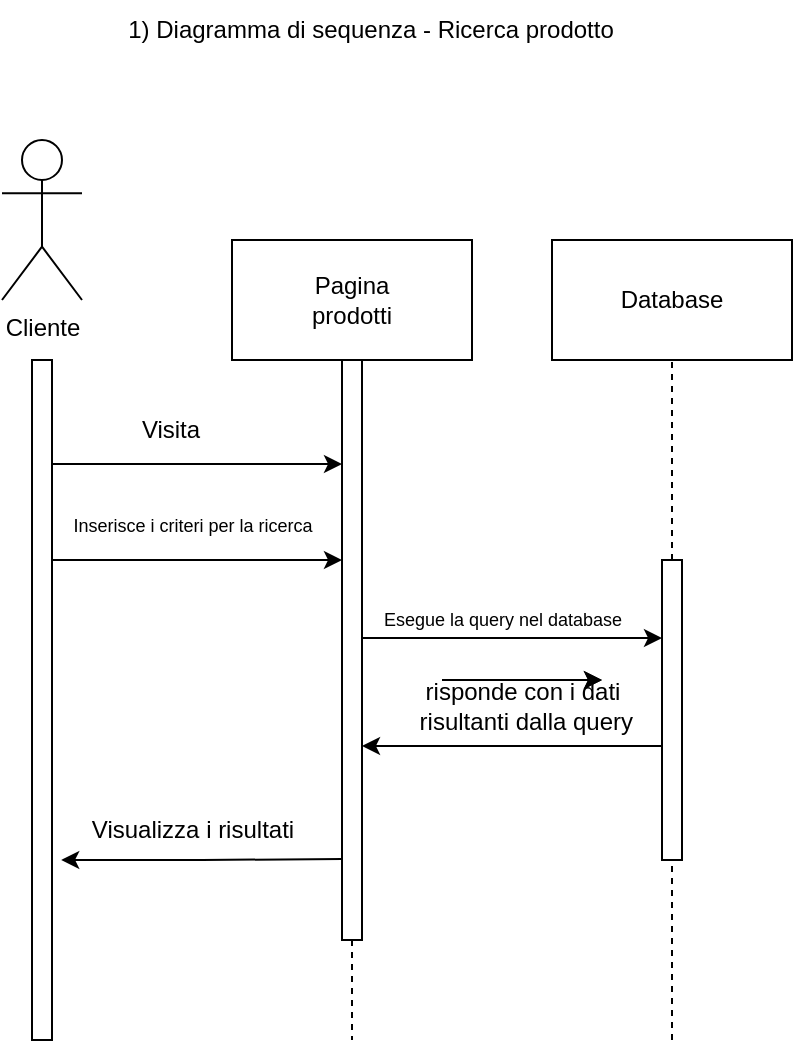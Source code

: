 <mxfile version="22.1.11" type="device" pages="3">
  <diagram name="Page-1" id="2YBvvXClWsGukQMizWep">
    <mxGraphModel dx="1050" dy="565" grid="1" gridSize="10" guides="1" tooltips="1" connect="1" arrows="1" fold="1" page="1" pageScale="1" pageWidth="850" pageHeight="1100" math="0" shadow="0">
      <root>
        <mxCell id="0" />
        <mxCell id="1" parent="0" />
        <mxCell id="IvM0HMc6xLpht27QJ9DL-1" value="1) Diagramma di sequenza - Ricerca prodotto" style="text;html=1;align=center;verticalAlign=middle;resizable=0;points=[];autosize=1;strokeColor=none;fillColor=none;" vertex="1" parent="1">
          <mxGeometry x="279" y="40" width="270" height="30" as="geometry" />
        </mxCell>
        <mxCell id="IvM0HMc6xLpht27QJ9DL-2" style="edgeStyle=orthogonalEdgeStyle;rounded=0;orthogonalLoop=1;jettySize=auto;html=1;exitX=1;exitY=0.25;exitDx=0;exitDy=0;entryX=0;entryY=0.25;entryDx=0;entryDy=0;" edge="1" parent="1">
          <mxGeometry relative="1" as="geometry">
            <mxPoint x="255" y="272.0" as="sourcePoint" />
            <mxPoint x="400" y="272" as="targetPoint" />
          </mxGeometry>
        </mxCell>
        <mxCell id="IvM0HMc6xLpht27QJ9DL-3" style="edgeStyle=orthogonalEdgeStyle;rounded=0;orthogonalLoop=1;jettySize=auto;html=1;exitX=1;exitY=0.25;exitDx=0;exitDy=0;entryX=0;entryY=0.25;entryDx=0;entryDy=0;" edge="1" parent="1">
          <mxGeometry relative="1" as="geometry">
            <mxPoint x="255" y="320.0" as="sourcePoint" />
            <mxPoint x="400" y="320" as="targetPoint" />
          </mxGeometry>
        </mxCell>
        <mxCell id="IvM0HMc6xLpht27QJ9DL-4" value="" style="whiteSpace=wrap;html=1;" vertex="1" parent="1">
          <mxGeometry x="245" y="220" width="10" height="340" as="geometry" />
        </mxCell>
        <mxCell id="IvM0HMc6xLpht27QJ9DL-5" value="Cliente" style="shape=umlActor;verticalLabelPosition=bottom;verticalAlign=top;html=1;" vertex="1" parent="1">
          <mxGeometry x="230" y="110" width="40" height="80" as="geometry" />
        </mxCell>
        <mxCell id="IvM0HMc6xLpht27QJ9DL-6" style="edgeStyle=orthogonalEdgeStyle;rounded=0;orthogonalLoop=1;jettySize=auto;html=1;exitX=1;exitY=0.25;exitDx=0;exitDy=0;entryX=0;entryY=0.25;entryDx=0;entryDy=0;" edge="1" parent="1">
          <mxGeometry relative="1" as="geometry">
            <mxPoint x="410" y="359.0" as="sourcePoint" />
            <mxPoint x="560" y="359" as="targetPoint" />
          </mxGeometry>
        </mxCell>
        <mxCell id="IvM0HMc6xLpht27QJ9DL-7" value="" style="whiteSpace=wrap;html=1;" vertex="1" parent="1">
          <mxGeometry x="400" y="220" width="10" height="290" as="geometry" />
        </mxCell>
        <mxCell id="IvM0HMc6xLpht27QJ9DL-8" style="edgeStyle=orthogonalEdgeStyle;rounded=0;orthogonalLoop=1;jettySize=auto;html=1;exitX=0;exitY=0.5;exitDx=0;exitDy=0;entryX=1;entryY=0.5;entryDx=0;entryDy=0;" edge="1" parent="1">
          <mxGeometry relative="1" as="geometry">
            <mxPoint x="560" y="413" as="sourcePoint" />
            <mxPoint x="410" y="413" as="targetPoint" />
          </mxGeometry>
        </mxCell>
        <mxCell id="IvM0HMc6xLpht27QJ9DL-9" value="" style="whiteSpace=wrap;html=1;" vertex="1" parent="1">
          <mxGeometry x="560" y="320" width="10" height="150" as="geometry" />
        </mxCell>
        <mxCell id="IvM0HMc6xLpht27QJ9DL-10" value="Pagina&lt;br&gt;prodotti" style="rounded=0;whiteSpace=wrap;html=1;" vertex="1" parent="1">
          <mxGeometry x="345" y="160" width="120" height="60" as="geometry" />
        </mxCell>
        <mxCell id="IvM0HMc6xLpht27QJ9DL-11" value="Visita" style="text;html=1;align=center;verticalAlign=middle;resizable=0;points=[];autosize=1;strokeColor=none;fillColor=none;" vertex="1" parent="1">
          <mxGeometry x="289" y="240" width="50" height="30" as="geometry" />
        </mxCell>
        <mxCell id="IvM0HMc6xLpht27QJ9DL-12" value="Inserisce i criteri per la ricerca" style="text;html=1;align=center;verticalAlign=middle;resizable=0;points=[];autosize=1;strokeColor=none;fillColor=none;fontSize=9;" vertex="1" parent="1">
          <mxGeometry x="255" y="293" width="140" height="20" as="geometry" />
        </mxCell>
        <mxCell id="IvM0HMc6xLpht27QJ9DL-13" value="Database" style="whiteSpace=wrap;html=1;" vertex="1" parent="1">
          <mxGeometry x="505" y="160" width="120" height="60" as="geometry" />
        </mxCell>
        <mxCell id="IvM0HMc6xLpht27QJ9DL-14" value="Esegue la query nel database" style="text;html=1;align=center;verticalAlign=middle;resizable=0;points=[];autosize=1;strokeColor=none;fillColor=none;fontSize=9;" vertex="1" parent="1">
          <mxGeometry x="410" y="340" width="140" height="20" as="geometry" />
        </mxCell>
        <mxCell id="IvM0HMc6xLpht27QJ9DL-15" style="edgeStyle=orthogonalEdgeStyle;rounded=0;orthogonalLoop=1;jettySize=auto;html=1;exitX=0;exitY=0.75;exitDx=0;exitDy=0;entryX=1.46;entryY=0.641;entryDx=0;entryDy=0;entryPerimeter=0;" edge="1" parent="1">
          <mxGeometry relative="1" as="geometry">
            <mxPoint x="400" y="469.5" as="sourcePoint" />
            <mxPoint x="259.6" y="469.94" as="targetPoint" />
          </mxGeometry>
        </mxCell>
        <mxCell id="IvM0HMc6xLpht27QJ9DL-16" value="Visualizza i risultati" style="text;html=1;align=center;verticalAlign=middle;resizable=0;points=[];autosize=1;strokeColor=none;fillColor=none;" vertex="1" parent="1">
          <mxGeometry x="265" y="440" width="120" height="30" as="geometry" />
        </mxCell>
        <mxCell id="IvM0HMc6xLpht27QJ9DL-17" value="risponde con i dati&lt;br&gt;&amp;nbsp;risultanti dalla query" style="text;html=1;align=center;verticalAlign=middle;resizable=0;points=[];autosize=1;strokeColor=none;fillColor=none;" vertex="1" parent="1">
          <mxGeometry x="425" y="373" width="130" height="40" as="geometry" />
        </mxCell>
        <mxCell id="490nEBVonBvZ2mvDbbNe-1" value="" style="edgeStyle=none;orthogonalLoop=1;jettySize=auto;html=1;rounded=0;" edge="1" parent="1">
          <mxGeometry width="80" relative="1" as="geometry">
            <mxPoint x="450" y="380" as="sourcePoint" />
            <mxPoint x="530" y="380" as="targetPoint" />
            <Array as="points" />
          </mxGeometry>
        </mxCell>
        <mxCell id="490nEBVonBvZ2mvDbbNe-3" value="" style="edgeStyle=none;orthogonalLoop=1;jettySize=auto;html=1;rounded=0;" edge="1" parent="1">
          <mxGeometry width="80" relative="1" as="geometry">
            <mxPoint x="450" y="380" as="sourcePoint" />
            <mxPoint x="530" y="380" as="targetPoint" />
            <Array as="points" />
          </mxGeometry>
        </mxCell>
        <mxCell id="490nEBVonBvZ2mvDbbNe-12" value="" style="endArrow=none;dashed=1;html=1;rounded=0;entryX=0.5;entryY=1;entryDx=0;entryDy=0;exitX=0.5;exitY=0;exitDx=0;exitDy=0;" edge="1" parent="1" source="IvM0HMc6xLpht27QJ9DL-9" target="IvM0HMc6xLpht27QJ9DL-13">
          <mxGeometry width="50" height="50" relative="1" as="geometry">
            <mxPoint x="470" y="420" as="sourcePoint" />
            <mxPoint x="520" y="370" as="targetPoint" />
          </mxGeometry>
        </mxCell>
        <mxCell id="490nEBVonBvZ2mvDbbNe-13" value="" style="endArrow=none;dashed=1;html=1;rounded=0;entryX=0.5;entryY=1;entryDx=0;entryDy=0;" edge="1" parent="1" target="IvM0HMc6xLpht27QJ9DL-9">
          <mxGeometry width="50" height="50" relative="1" as="geometry">
            <mxPoint x="565" y="560" as="sourcePoint" />
            <mxPoint x="620" y="490" as="targetPoint" />
          </mxGeometry>
        </mxCell>
        <mxCell id="490nEBVonBvZ2mvDbbNe-14" value="" style="endArrow=none;dashed=1;html=1;rounded=0;exitX=0.5;exitY=1;exitDx=0;exitDy=0;" edge="1" parent="1" source="IvM0HMc6xLpht27QJ9DL-7">
          <mxGeometry width="50" height="50" relative="1" as="geometry">
            <mxPoint x="470" y="420" as="sourcePoint" />
            <mxPoint x="405" y="560" as="targetPoint" />
          </mxGeometry>
        </mxCell>
      </root>
    </mxGraphModel>
  </diagram>
  <diagram id="iqaQif--zeJ1QCeHO-NO" name="Pagina-2">
    <mxGraphModel dx="1050" dy="565" grid="1" gridSize="10" guides="1" tooltips="1" connect="1" arrows="1" fold="1" page="1" pageScale="1" pageWidth="827" pageHeight="1169" math="0" shadow="0">
      <root>
        <mxCell id="0" />
        <mxCell id="1" parent="0" />
        <mxCell id="-fw-EC_z37optrE29KFD-1" value="2) Diagramma di sequenza - Aggiunta prodotto" style="text;html=1;align=center;verticalAlign=middle;resizable=0;points=[];autosize=1;strokeColor=none;fillColor=none;" vertex="1" parent="1">
          <mxGeometry x="279" y="40" width="270" height="30" as="geometry" />
        </mxCell>
        <mxCell id="1DBJHtBQXTtyACaokd0w-1" style="edgeStyle=orthogonalEdgeStyle;rounded=0;orthogonalLoop=1;jettySize=auto;html=1;exitX=1;exitY=0.25;exitDx=0;exitDy=0;entryX=0;entryY=0.25;entryDx=0;entryDy=0;" edge="1" parent="1">
          <mxGeometry relative="1" as="geometry">
            <mxPoint x="275" y="262.0" as="sourcePoint" />
            <mxPoint x="420" y="262" as="targetPoint" />
          </mxGeometry>
        </mxCell>
        <mxCell id="2FbtdX-QK3qGvaW-mJsI-1" style="edgeStyle=orthogonalEdgeStyle;rounded=0;orthogonalLoop=1;jettySize=auto;html=1;exitX=1;exitY=0.25;exitDx=0;exitDy=0;entryX=0;entryY=0.25;entryDx=0;entryDy=0;" edge="1" parent="1">
          <mxGeometry relative="1" as="geometry">
            <mxPoint x="275" y="310.0" as="sourcePoint" />
            <mxPoint x="420" y="310" as="targetPoint" />
          </mxGeometry>
        </mxCell>
        <mxCell id="L2CwkDltMrMf929zDzmg-1" value="" style="whiteSpace=wrap;html=1;" vertex="1" parent="1">
          <mxGeometry x="265" y="210" width="10" height="390" as="geometry" />
        </mxCell>
        <mxCell id="e1_481NEE4n9ZpXsYHlt-1" value="Amministratore" style="shape=umlActor;verticalLabelPosition=bottom;verticalAlign=top;html=1;" vertex="1" parent="1">
          <mxGeometry x="250" y="100" width="40" height="80" as="geometry" />
        </mxCell>
        <mxCell id="oBkXGUqtSF7BhtvL2uXm-12" style="edgeStyle=orthogonalEdgeStyle;rounded=0;orthogonalLoop=1;jettySize=auto;html=1;exitX=1;exitY=0.75;exitDx=0;exitDy=0;entryX=0;entryY=0.75;entryDx=0;entryDy=0;" edge="1" parent="1">
          <mxGeometry relative="1" as="geometry">
            <mxPoint x="430" y="477.5" as="sourcePoint" />
            <mxPoint x="575" y="477.5" as="targetPoint" />
          </mxGeometry>
        </mxCell>
        <mxCell id="7S4T1fX23yCi-Hebn6qv-1" value="" style="whiteSpace=wrap;html=1;" vertex="1" parent="1">
          <mxGeometry x="420" y="210" width="10" height="350" as="geometry" />
        </mxCell>
        <mxCell id="uiqYvJHJVWuArgXLrIz7-1" value="" style="whiteSpace=wrap;html=1;" vertex="1" parent="1">
          <mxGeometry x="575" y="390" width="10" height="140" as="geometry" />
        </mxCell>
        <mxCell id="dXRummTZiy9Mwc5xpyy0-3" value="Pagina&amp;nbsp;&lt;br&gt;Aggiungi prodotto" style="rounded=0;whiteSpace=wrap;html=1;" vertex="1" parent="1">
          <mxGeometry x="365" y="150" width="120" height="60" as="geometry" />
        </mxCell>
        <mxCell id="1DBJHtBQXTtyACaokd0w-2" value="Visita" style="text;html=1;align=center;verticalAlign=middle;resizable=0;points=[];autosize=1;strokeColor=none;fillColor=none;" vertex="1" parent="1">
          <mxGeometry x="309" y="230" width="50" height="30" as="geometry" />
        </mxCell>
        <mxCell id="2FbtdX-QK3qGvaW-mJsI-2" value="Inserisce i dati &lt;br style=&quot;font-size: 10px;&quot;&gt;per il nuovo prodotto" style="text;html=1;align=center;verticalAlign=middle;resizable=0;points=[];autosize=1;strokeColor=none;fillColor=none;fontSize=10;" vertex="1" parent="1">
          <mxGeometry x="290" y="273" width="110" height="40" as="geometry" />
        </mxCell>
        <mxCell id="2FbtdX-QK3qGvaW-mJsI-3" value="Database" style="whiteSpace=wrap;html=1;" vertex="1" parent="1">
          <mxGeometry x="520" y="150" width="120" height="60" as="geometry" />
        </mxCell>
        <mxCell id="oBkXGUqtSF7BhtvL2uXm-4" style="edgeStyle=orthogonalEdgeStyle;rounded=0;orthogonalLoop=1;jettySize=auto;html=1;exitX=0;exitY=0.5;exitDx=0;exitDy=0;entryX=0.82;entryY=0.398;entryDx=0;entryDy=0;entryPerimeter=0;" edge="1" parent="1">
          <mxGeometry relative="1" as="geometry">
            <mxPoint x="420" y="355" as="sourcePoint" />
            <mxPoint x="273.2" y="354.2" as="targetPoint" />
            <Array as="points">
              <mxPoint x="360" y="355" />
            </Array>
          </mxGeometry>
        </mxCell>
        <mxCell id="oBkXGUqtSF7BhtvL2uXm-5" value="Se i dati non sono validi" style="text;html=1;align=center;verticalAlign=middle;resizable=0;points=[];autosize=1;strokeColor=none;fillColor=none;fontSize=10;" vertex="1" parent="1">
          <mxGeometry x="280" y="330" width="130" height="30" as="geometry" />
        </mxCell>
        <mxCell id="oBkXGUqtSF7BhtvL2uXm-6" style="edgeStyle=orthogonalEdgeStyle;rounded=0;orthogonalLoop=1;jettySize=auto;html=1;exitX=1;exitY=0.5;exitDx=0;exitDy=0;entryX=0;entryY=0.606;entryDx=0;entryDy=0;entryPerimeter=0;" edge="1" parent="1">
          <mxGeometry relative="1" as="geometry">
            <mxPoint x="275" y="398" as="sourcePoint" />
            <mxPoint x="420" y="397.98" as="targetPoint" />
          </mxGeometry>
        </mxCell>
        <mxCell id="oBkXGUqtSF7BhtvL2uXm-7" value="Visualizza messaggio &lt;br style=&quot;font-size: 10px;&quot;&gt;di errore" style="text;html=1;align=center;verticalAlign=middle;resizable=0;points=[];autosize=1;strokeColor=none;fillColor=none;fontSize=10;" vertex="1" parent="1">
          <mxGeometry x="285" y="360" width="120" height="40" as="geometry" />
        </mxCell>
        <mxCell id="oBkXGUqtSF7BhtvL2uXm-9" style="edgeStyle=orthogonalEdgeStyle;rounded=0;orthogonalLoop=1;jettySize=auto;html=1;exitX=1;exitY=0.5;exitDx=0;exitDy=0;" edge="1" parent="1">
          <mxGeometry relative="1" as="geometry">
            <mxPoint x="275" y="436" as="sourcePoint" />
            <mxPoint x="420" y="436" as="targetPoint" />
          </mxGeometry>
        </mxCell>
        <mxCell id="oBkXGUqtSF7BhtvL2uXm-10" value="Reinserisce i dati" style="text;html=1;align=center;verticalAlign=middle;resizable=0;points=[];autosize=1;strokeColor=none;fillColor=none;" vertex="1" parent="1">
          <mxGeometry x="295" y="408" width="110" height="30" as="geometry" />
        </mxCell>
        <mxCell id="ybL7kszkFD-1j7XraeQj-1" value="" style="endArrow=none;dashed=1;html=1;rounded=0;entryX=0.5;entryY=1;entryDx=0;entryDy=0;exitX=0.5;exitY=0;exitDx=0;exitDy=0;" edge="1" parent="1" source="uiqYvJHJVWuArgXLrIz7-1" target="2FbtdX-QK3qGvaW-mJsI-3">
          <mxGeometry width="50" height="50" relative="1" as="geometry">
            <mxPoint x="390" y="360" as="sourcePoint" />
            <mxPoint x="440" y="310" as="targetPoint" />
          </mxGeometry>
        </mxCell>
        <mxCell id="ybL7kszkFD-1j7XraeQj-2" value="Se i dati inseriti sono validi&lt;br style=&quot;font-size: 9px;&quot;&gt;aggiunge il prodotto al database" style="text;html=1;align=center;verticalAlign=middle;resizable=0;points=[];autosize=1;strokeColor=none;fillColor=none;fontSize=9;" vertex="1" parent="1">
          <mxGeometry x="425" y="430" width="150" height="40" as="geometry" />
        </mxCell>
        <mxCell id="ybL7kszkFD-1j7XraeQj-5" value="" style="endArrow=none;dashed=1;html=1;rounded=0;exitX=0.5;exitY=1;exitDx=0;exitDy=0;" edge="1" parent="1" source="7S4T1fX23yCi-Hebn6qv-1">
          <mxGeometry width="50" height="50" relative="1" as="geometry">
            <mxPoint x="390" y="460" as="sourcePoint" />
            <mxPoint x="425" y="600" as="targetPoint" />
          </mxGeometry>
        </mxCell>
        <mxCell id="ybL7kszkFD-1j7XraeQj-8" value="" style="edgeStyle=none;orthogonalLoop=1;jettySize=auto;html=1;rounded=0;entryX=1.005;entryY=0.868;entryDx=0;entryDy=0;entryPerimeter=0;exitX=0.072;exitY=0.879;exitDx=0;exitDy=0;exitPerimeter=0;" edge="1" parent="1" source="uiqYvJHJVWuArgXLrIz7-1" target="7S4T1fX23yCi-Hebn6qv-1">
          <mxGeometry width="80" relative="1" as="geometry">
            <mxPoint x="350" y="470" as="sourcePoint" />
            <mxPoint x="430" y="470" as="targetPoint" />
            <Array as="points" />
          </mxGeometry>
        </mxCell>
        <mxCell id="ybL7kszkFD-1j7XraeQj-9" value="conferma aggiunta al database" style="text;html=1;align=center;verticalAlign=middle;resizable=0;points=[];autosize=1;strokeColor=none;fillColor=none;fontSize=9;" vertex="1" parent="1">
          <mxGeometry x="430" y="493" width="150" height="20" as="geometry" />
        </mxCell>
        <mxCell id="ybL7kszkFD-1j7XraeQj-10" value="" style="endArrow=none;dashed=1;html=1;rounded=0;entryX=0.5;entryY=1;entryDx=0;entryDy=0;" edge="1" parent="1" target="uiqYvJHJVWuArgXLrIz7-1">
          <mxGeometry width="50" height="50" relative="1" as="geometry">
            <mxPoint x="580" y="600" as="sourcePoint" />
            <mxPoint x="500" y="440" as="targetPoint" />
          </mxGeometry>
        </mxCell>
        <mxCell id="ybL7kszkFD-1j7XraeQj-11" value="" style="edgeStyle=none;orthogonalLoop=1;jettySize=auto;html=1;rounded=0;exitX=0.171;exitY=0.956;exitDx=0;exitDy=0;exitPerimeter=0;entryX=0.951;entryY=0.86;entryDx=0;entryDy=0;entryPerimeter=0;" edge="1" parent="1" source="7S4T1fX23yCi-Hebn6qv-1" target="L2CwkDltMrMf929zDzmg-1">
          <mxGeometry width="80" relative="1" as="geometry">
            <mxPoint x="310" y="559.43" as="sourcePoint" />
            <mxPoint x="390" y="559.43" as="targetPoint" />
            <Array as="points" />
          </mxGeometry>
        </mxCell>
        <mxCell id="ybL7kszkFD-1j7XraeQj-12" value="Visualizza messaggio&lt;br style=&quot;font-size: 7px;&quot;&gt;&amp;nbsp;di operazione riuscita" style="text;html=1;align=center;verticalAlign=middle;resizable=0;points=[];autosize=1;strokeColor=none;fillColor=none;fontSize=7;" vertex="1" parent="1">
          <mxGeometry x="300" y="520" width="90" height="30" as="geometry" />
        </mxCell>
      </root>
    </mxGraphModel>
  </diagram>
  <diagram id="lrcwk-LY4XClGKkhQ6tb" name="Pagina-3">
    <mxGraphModel dx="1050" dy="565" grid="1" gridSize="10" guides="1" tooltips="1" connect="1" arrows="1" fold="1" page="1" pageScale="1" pageWidth="827" pageHeight="1169" math="0" shadow="0">
      <root>
        <mxCell id="0" />
        <mxCell id="1" parent="0" />
        <mxCell id="aK4IYOQL-KDKxH2Dzod2-1" value="Registrazione" style="shape=umlLifeline;perimeter=lifelinePerimeter;whiteSpace=wrap;html=1;container=0;dropTarget=0;collapsible=0;recursiveResize=0;outlineConnect=0;portConstraint=eastwest;newEdgeStyle={&quot;edgeStyle&quot;:&quot;elbowEdgeStyle&quot;,&quot;elbow&quot;:&quot;vertical&quot;,&quot;curved&quot;:0,&quot;rounded&quot;:0};" vertex="1" parent="1">
          <mxGeometry x="295" y="120" width="80" height="520" as="geometry" />
        </mxCell>
        <mxCell id="aK4IYOQL-KDKxH2Dzod2-2" value="" style="html=1;points=[];perimeter=orthogonalPerimeter;outlineConnect=0;targetShapes=umlLifeline;portConstraint=eastwest;newEdgeStyle={&quot;edgeStyle&quot;:&quot;elbowEdgeStyle&quot;,&quot;elbow&quot;:&quot;vertical&quot;,&quot;curved&quot;:0,&quot;rounded&quot;:0};" vertex="1" parent="aK4IYOQL-KDKxH2Dzod2-1">
          <mxGeometry x="35" y="120" width="10" height="280" as="geometry" />
        </mxCell>
        <mxCell id="aK4IYOQL-KDKxH2Dzod2-3" value="Visita" style="html=1;verticalAlign=bottom;endArrow=block;edgeStyle=elbowEdgeStyle;elbow=vertical;curved=0;rounded=0;" edge="1" parent="1" source="aK4IYOQL-KDKxH2Dzod2-8">
          <mxGeometry relative="1" as="geometry">
            <mxPoint x="450" y="210" as="sourcePoint" />
            <Array as="points">
              <mxPoint x="235" y="240" />
              <mxPoint x="315" y="210" />
              <mxPoint x="435" y="200" />
            </Array>
            <mxPoint x="330" y="240" as="targetPoint" />
          </mxGeometry>
        </mxCell>
        <mxCell id="aK4IYOQL-KDKxH2Dzod2-4" value="Account" style="shape=umlLifeline;perimeter=lifelinePerimeter;whiteSpace=wrap;html=1;container=0;dropTarget=0;collapsible=0;recursiveResize=0;outlineConnect=0;portConstraint=eastwest;newEdgeStyle={&quot;edgeStyle&quot;:&quot;elbowEdgeStyle&quot;,&quot;elbow&quot;:&quot;vertical&quot;,&quot;curved&quot;:0,&quot;rounded&quot;:0};" vertex="1" parent="1">
          <mxGeometry x="560" y="289" width="80" height="341" as="geometry" />
        </mxCell>
        <mxCell id="aK4IYOQL-KDKxH2Dzod2-5" value="" style="html=1;points=[];perimeter=orthogonalPerimeter;outlineConnect=0;targetShapes=umlLifeline;portConstraint=eastwest;newEdgeStyle={&quot;edgeStyle&quot;:&quot;elbowEdgeStyle&quot;,&quot;elbow&quot;:&quot;vertical&quot;,&quot;curved&quot;:0,&quot;rounded&quot;:0};" vertex="1" parent="aK4IYOQL-KDKxH2Dzod2-4">
          <mxGeometry x="35" y="40" width="10" height="150" as="geometry" />
        </mxCell>
        <mxCell id="aK4IYOQL-KDKxH2Dzod2-6" value="Inserisce dati richiesti &lt;br&gt;per la creazione account" style="html=1;verticalAlign=bottom;endArrow=block;edgeStyle=elbowEdgeStyle;elbow=vertical;curved=0;rounded=0;" edge="1" parent="1" source="aK4IYOQL-KDKxH2Dzod2-8" target="aK4IYOQL-KDKxH2Dzod2-2">
          <mxGeometry relative="1" as="geometry">
            <mxPoint x="345" y="440" as="sourcePoint" />
            <Array as="points">
              <mxPoint x="255" y="320" />
              <mxPoint x="235" y="280" />
              <mxPoint x="275" y="360" />
              <mxPoint x="385" y="250" />
              <mxPoint x="415" y="250" />
              <mxPoint x="440" y="440" />
            </Array>
            <mxPoint x="495" y="440" as="targetPoint" />
            <mxPoint as="offset" />
          </mxGeometry>
        </mxCell>
        <mxCell id="aK4IYOQL-KDKxH2Dzod2-7" value="Cliente" style="shape=umlActor;verticalLabelPosition=bottom;verticalAlign=top;html=1;" vertex="1" parent="1">
          <mxGeometry x="155" y="80" width="40" height="80" as="geometry" />
        </mxCell>
        <mxCell id="aK4IYOQL-KDKxH2Dzod2-8" value="" style="html=1;points=[];perimeter=orthogonalPerimeter;outlineConnect=0;targetShapes=umlLifeline;portConstraint=eastwest;newEdgeStyle={&quot;edgeStyle&quot;:&quot;elbowEdgeStyle&quot;,&quot;elbow&quot;:&quot;vertical&quot;,&quot;curved&quot;:0,&quot;rounded&quot;:0};" vertex="1" parent="1">
          <mxGeometry x="170" y="200" width="10" height="440" as="geometry" />
        </mxCell>
        <mxCell id="aK4IYOQL-KDKxH2Dzod2-9" value="pagina Prodotti" style="shape=umlLifeline;perimeter=lifelinePerimeter;whiteSpace=wrap;html=1;container=0;dropTarget=0;collapsible=0;recursiveResize=0;outlineConnect=0;portConstraint=eastwest;newEdgeStyle={&quot;edgeStyle&quot;:&quot;elbowEdgeStyle&quot;,&quot;elbow&quot;:&quot;vertical&quot;,&quot;curved&quot;:0,&quot;rounded&quot;:0};" vertex="1" parent="1">
          <mxGeometry x="720" y="110" width="80" height="520" as="geometry" />
        </mxCell>
        <mxCell id="aK4IYOQL-KDKxH2Dzod2-10" value="" style="html=1;points=[];perimeter=orthogonalPerimeter;outlineConnect=0;targetShapes=umlLifeline;portConstraint=eastwest;newEdgeStyle={&quot;edgeStyle&quot;:&quot;elbowEdgeStyle&quot;,&quot;elbow&quot;:&quot;vertical&quot;,&quot;curved&quot;:0,&quot;rounded&quot;:0};" vertex="1" parent="aK4IYOQL-KDKxH2Dzod2-9">
          <mxGeometry x="35" y="369" width="10" height="141" as="geometry" />
        </mxCell>
        <mxCell id="aK4IYOQL-KDKxH2Dzod2-11" value="Crea nuovo account" style="html=1;verticalAlign=bottom;endArrow=block;edgeStyle=elbowEdgeStyle;elbow=vertical;curved=0;rounded=0;" edge="1" parent="1" target="aK4IYOQL-KDKxH2Dzod2-4">
          <mxGeometry x="0.067" y="10" relative="1" as="geometry">
            <mxPoint x="340" y="390" as="sourcePoint" />
            <Array as="points">
              <mxPoint x="380" y="390" />
              <mxPoint x="460" y="360" />
              <mxPoint x="580" y="350" />
            </Array>
            <mxPoint x="490" y="390" as="targetPoint" />
            <mxPoint as="offset" />
          </mxGeometry>
        </mxCell>
        <mxCell id="aK4IYOQL-KDKxH2Dzod2-12" value="Reindirizza" style="html=1;verticalAlign=bottom;endArrow=block;edgeStyle=elbowEdgeStyle;elbow=vertical;curved=0;rounded=0;" edge="1" parent="1" source="aK4IYOQL-KDKxH2Dzod2-2" target="aK4IYOQL-KDKxH2Dzod2-9">
          <mxGeometry relative="1" as="geometry">
            <mxPoint x="345" y="480" as="sourcePoint" />
            <Array as="points">
              <mxPoint x="545" y="520" />
              <mxPoint x="385" y="480" />
              <mxPoint x="465" y="450" />
              <mxPoint x="585" y="440" />
            </Array>
            <mxPoint x="495" y="480" as="targetPoint" />
          </mxGeometry>
        </mxCell>
        <mxCell id="aK4IYOQL-KDKxH2Dzod2-13" value="Aggiungi account al database" style="html=1;verticalAlign=bottom;endArrow=block;edgeStyle=elbowEdgeStyle;elbow=vertical;curved=0;rounded=0;" edge="1" parent="1" source="aK4IYOQL-KDKxH2Dzod2-5" target="aK4IYOQL-KDKxH2Dzod2-9">
          <mxGeometry x="-0.029" relative="1" as="geometry">
            <mxPoint x="730" y="460" as="sourcePoint" />
            <Array as="points">
              <mxPoint x="680" y="480" />
              <mxPoint x="690" y="470" />
              <mxPoint x="670" y="450" />
              <mxPoint x="775" y="410" />
              <mxPoint x="855" y="380" />
              <mxPoint x="975" y="370" />
            </Array>
            <mxPoint x="885" y="460" as="targetPoint" />
            <mxPoint as="offset" />
          </mxGeometry>
        </mxCell>
        <mxCell id="aK4IYOQL-KDKxH2Dzod2-14" value="1 ) Diagramma di sequenza - Registrazione" style="text;html=1;align=center;verticalAlign=middle;resizable=0;points=[];autosize=1;strokeColor=none;fillColor=none;" vertex="1" parent="1">
          <mxGeometry x="300" y="20" width="250" height="30" as="geometry" />
        </mxCell>
        <mxCell id="aK4IYOQL-KDKxH2Dzod2-15" value="" style="whiteSpace=wrap;html=1;" vertex="1" parent="1">
          <mxGeometry x="335.13" y="310" width="10" height="140" as="geometry" />
        </mxCell>
      </root>
    </mxGraphModel>
  </diagram>
</mxfile>
